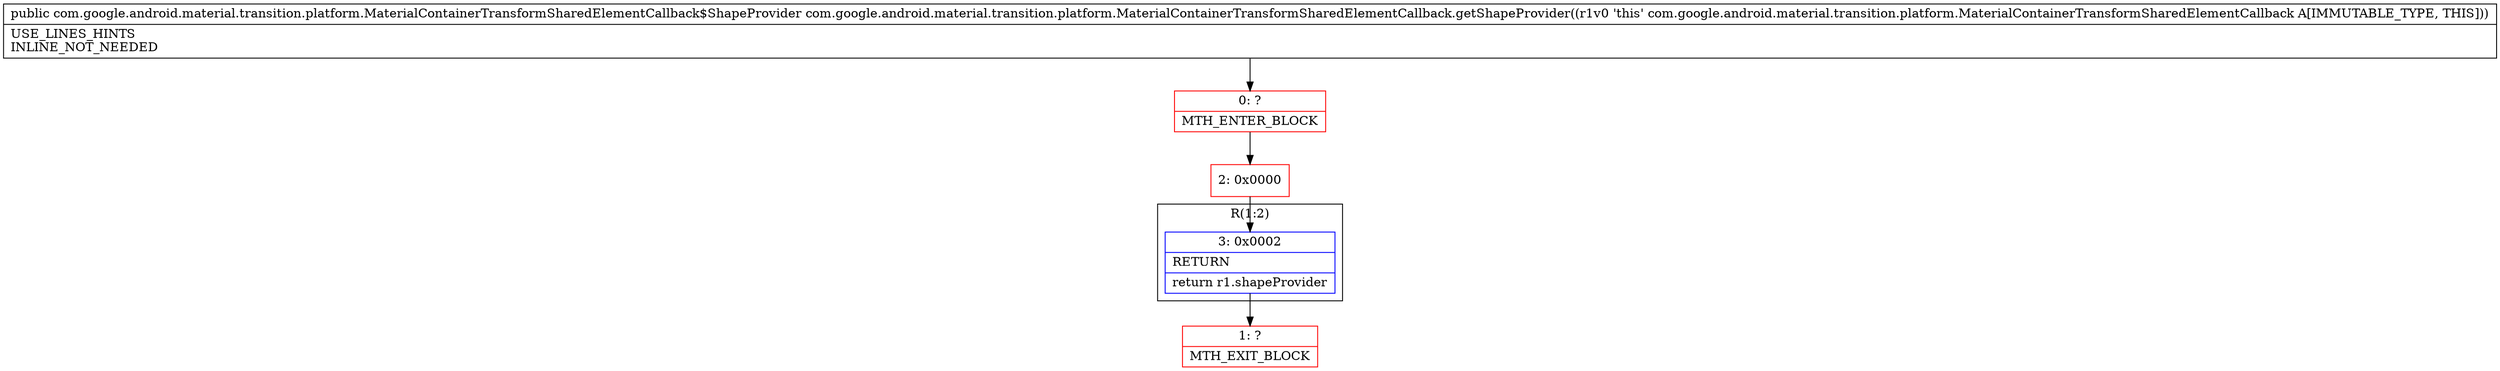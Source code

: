 digraph "CFG forcom.google.android.material.transition.platform.MaterialContainerTransformSharedElementCallback.getShapeProvider()Lcom\/google\/android\/material\/transition\/platform\/MaterialContainerTransformSharedElementCallback$ShapeProvider;" {
subgraph cluster_Region_740843348 {
label = "R(1:2)";
node [shape=record,color=blue];
Node_3 [shape=record,label="{3\:\ 0x0002|RETURN\l|return r1.shapeProvider\l}"];
}
Node_0 [shape=record,color=red,label="{0\:\ ?|MTH_ENTER_BLOCK\l}"];
Node_2 [shape=record,color=red,label="{2\:\ 0x0000}"];
Node_1 [shape=record,color=red,label="{1\:\ ?|MTH_EXIT_BLOCK\l}"];
MethodNode[shape=record,label="{public com.google.android.material.transition.platform.MaterialContainerTransformSharedElementCallback$ShapeProvider com.google.android.material.transition.platform.MaterialContainerTransformSharedElementCallback.getShapeProvider((r1v0 'this' com.google.android.material.transition.platform.MaterialContainerTransformSharedElementCallback A[IMMUTABLE_TYPE, THIS]))  | USE_LINES_HINTS\lINLINE_NOT_NEEDED\l}"];
MethodNode -> Node_0;Node_3 -> Node_1;
Node_0 -> Node_2;
Node_2 -> Node_3;
}

